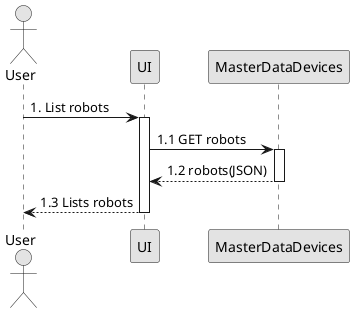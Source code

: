 @startuml
'http://plantuml.com/skinparam.html
skinparam monochrome true
skinparam packageStyle rect
skinparam shadowing false


actor User as user
participant UI
participant MasterDataDevices

user -> UI : 1. List robots
activate UI

UI -> MasterDataDevices : 1.1 GET robots
activate MasterDataDevices

MasterDataDevices --> UI : 1.2 robots(JSON)
deactivate MasterDataDevices

UI --> user : 1.3 Lists robots

deactivate UI
@enduml
